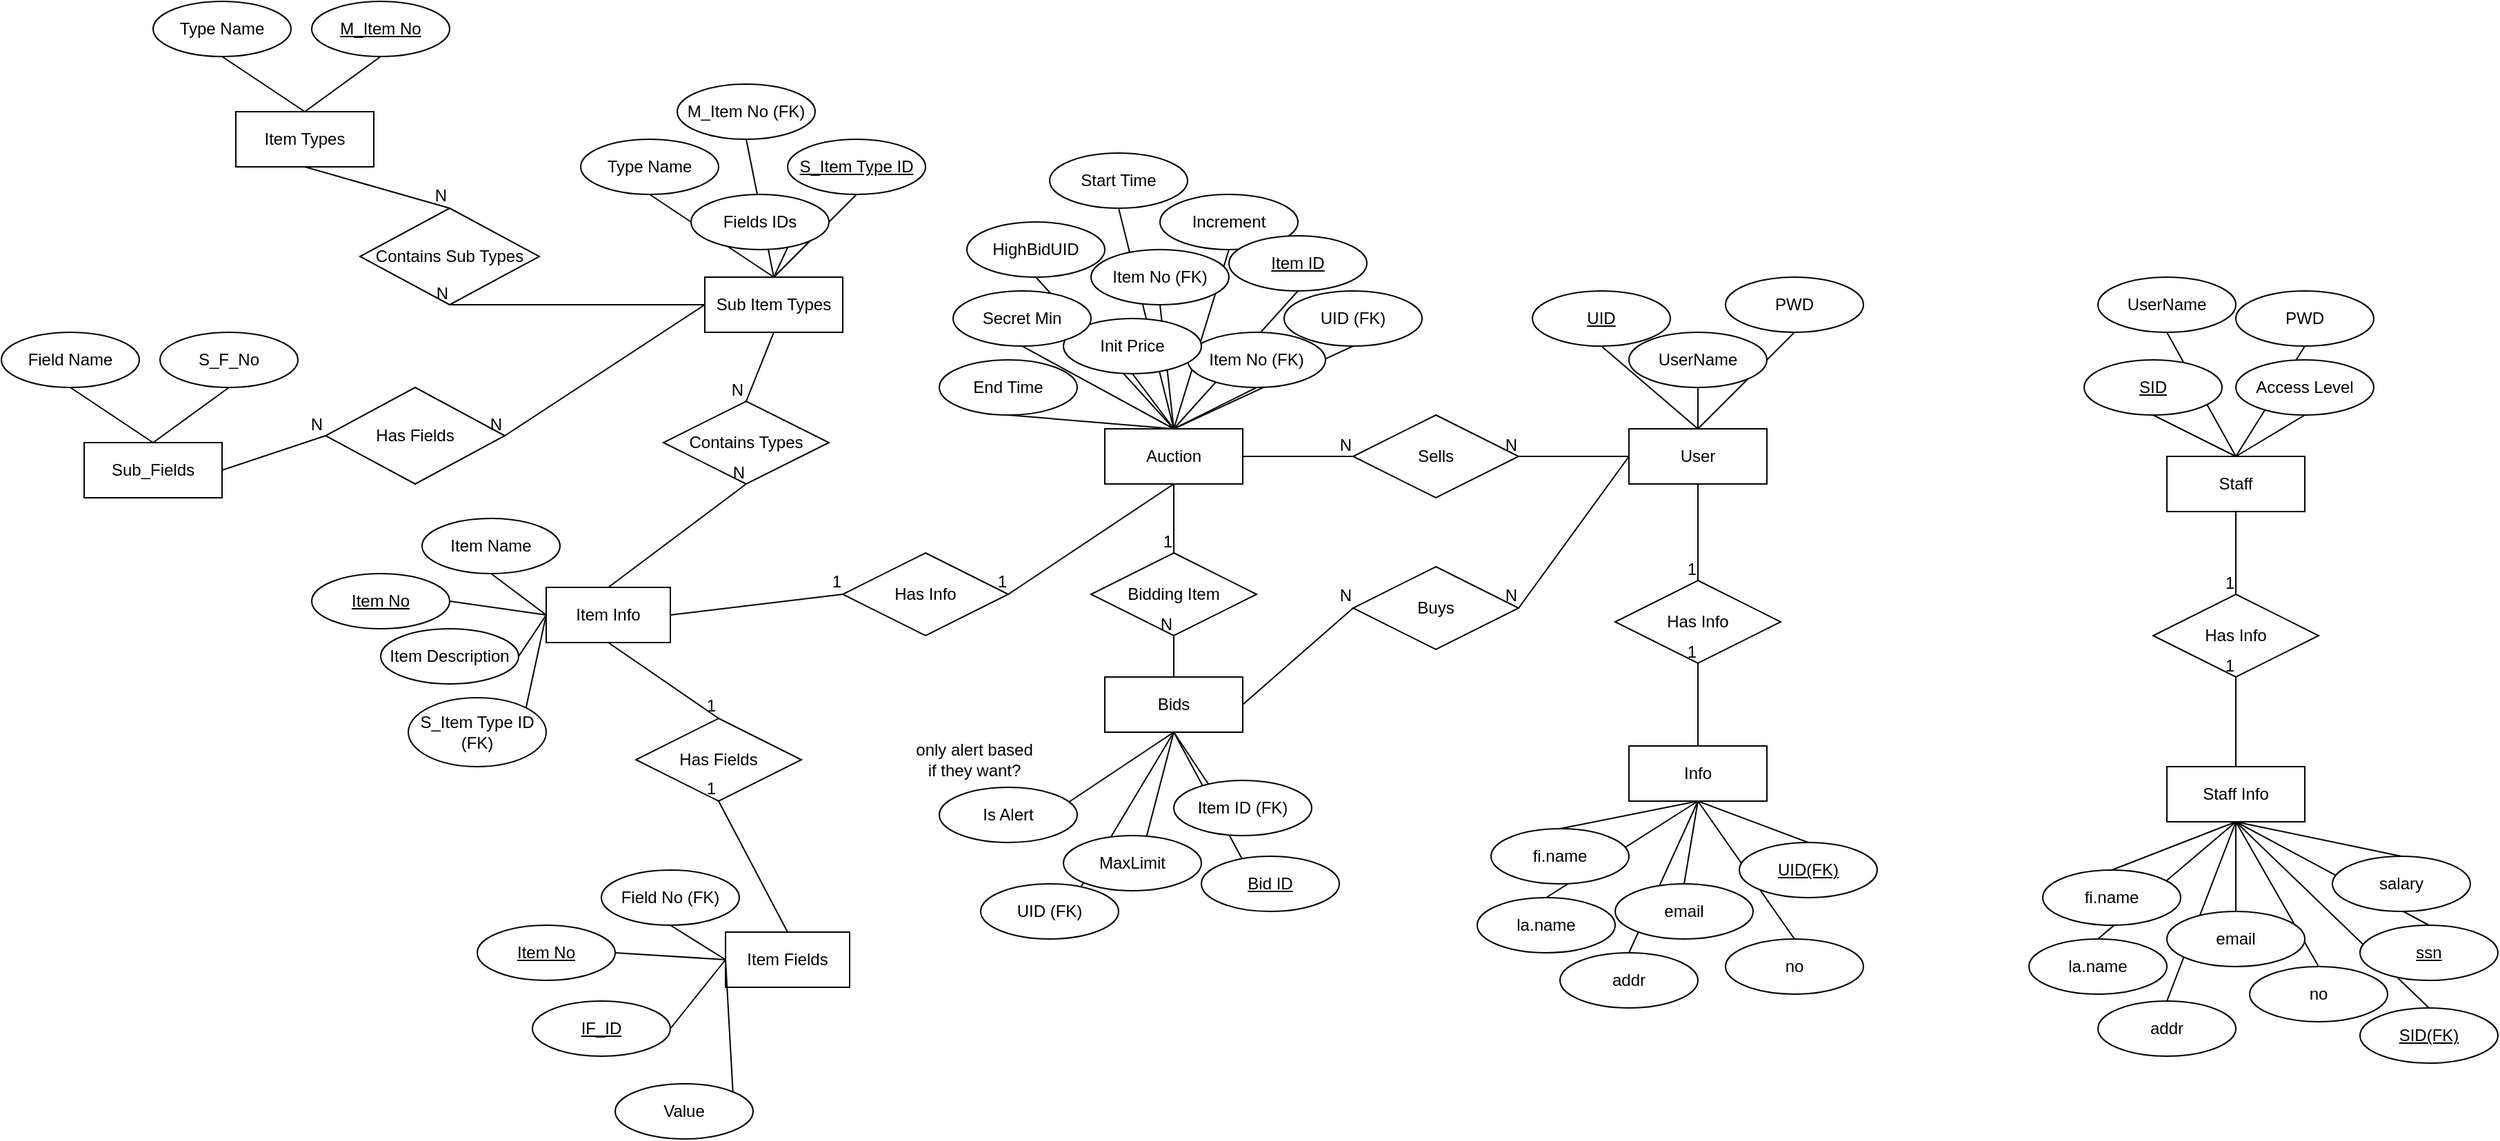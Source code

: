 <mxfile version="24.3.1" type="device">
  <diagram name="Page-1" id="ad52d381-51e7-2e0d-a935-2d0ddd2fd229">
    <mxGraphModel dx="2561" dy="1784" grid="1" gridSize="10" guides="1" tooltips="1" connect="1" arrows="1" fold="1" page="1" pageScale="1" pageWidth="1100" pageHeight="850" background="none" math="0" shadow="0">
      <root>
        <mxCell id="0" />
        <mxCell id="1" parent="0" />
        <mxCell id="rk89OR3VtX5FbfcCzR7j-180" value="" style="endArrow=none;html=1;rounded=0;exitX=0.5;exitY=1;exitDx=0;exitDy=0;" edge="1" source="rk89OR3VtX5FbfcCzR7j-181" parent="1">
          <mxGeometry relative="1" as="geometry">
            <mxPoint x="-310" y="30" as="sourcePoint" />
            <mxPoint x="-80" y="190" as="targetPoint" />
          </mxGeometry>
        </mxCell>
        <mxCell id="rk89OR3VtX5FbfcCzR7j-156" value="" style="endArrow=none;html=1;rounded=0;exitX=0.5;exitY=1;exitDx=0;exitDy=0;entryX=0.5;entryY=0;entryDx=0;entryDy=0;" edge="1" source="rk89OR3VtX5FbfcCzR7j-155" parent="1" target="rk89OR3VtX5FbfcCzR7j-87">
          <mxGeometry relative="1" as="geometry">
            <mxPoint x="-220" y="60" as="sourcePoint" />
            <mxPoint x="-150" y="100" as="targetPoint" />
          </mxGeometry>
        </mxCell>
        <mxCell id="rk89OR3VtX5FbfcCzR7j-1" value="User" style="whiteSpace=wrap;html=1;align=center;" vertex="1" parent="1">
          <mxGeometry x="250" y="190" width="100" height="40" as="geometry" />
        </mxCell>
        <mxCell id="rk89OR3VtX5FbfcCzR7j-5" value="Info" style="whiteSpace=wrap;html=1;align=center;" vertex="1" parent="1">
          <mxGeometry x="250" y="420" width="100" height="40" as="geometry" />
        </mxCell>
        <mxCell id="rk89OR3VtX5FbfcCzR7j-10" value="" style="endArrow=none;html=1;rounded=0;exitX=0.5;exitY=1;exitDx=0;exitDy=0;entryX=0.5;entryY=0;entryDx=0;entryDy=0;" edge="1" parent="1" source="rk89OR3VtX5FbfcCzR7j-1" target="rk89OR3VtX5FbfcCzR7j-59">
          <mxGeometry relative="1" as="geometry">
            <mxPoint x="570" y="410" as="sourcePoint" />
            <mxPoint x="300" y="300" as="targetPoint" />
          </mxGeometry>
        </mxCell>
        <mxCell id="rk89OR3VtX5FbfcCzR7j-11" value="1" style="resizable=0;html=1;whiteSpace=wrap;align=right;verticalAlign=bottom;" connectable="0" vertex="1" parent="rk89OR3VtX5FbfcCzR7j-10">
          <mxGeometry x="1" relative="1" as="geometry" />
        </mxCell>
        <mxCell id="rk89OR3VtX5FbfcCzR7j-19" value="" style="endArrow=none;html=1;rounded=0;exitX=0.5;exitY=1;exitDx=0;exitDy=0;entryX=0.5;entryY=0;entryDx=0;entryDy=0;" edge="1" parent="1" source="rk89OR3VtX5FbfcCzR7j-15" target="rk89OR3VtX5FbfcCzR7j-1">
          <mxGeometry relative="1" as="geometry">
            <mxPoint x="420" y="120" as="sourcePoint" />
            <mxPoint x="320" y="190" as="targetPoint" />
          </mxGeometry>
        </mxCell>
        <mxCell id="rk89OR3VtX5FbfcCzR7j-20" value="" style="endArrow=none;html=1;rounded=0;exitX=0.5;exitY=1;exitDx=0;exitDy=0;entryX=0.5;entryY=0;entryDx=0;entryDy=0;" edge="1" parent="1" source="rk89OR3VtX5FbfcCzR7j-16" target="rk89OR3VtX5FbfcCzR7j-1">
          <mxGeometry relative="1" as="geometry">
            <mxPoint x="370" y="70" as="sourcePoint" />
            <mxPoint x="320" y="190" as="targetPoint" />
          </mxGeometry>
        </mxCell>
        <mxCell id="rk89OR3VtX5FbfcCzR7j-21" value="" style="endArrow=none;html=1;rounded=0;exitX=0.5;exitY=1;exitDx=0;exitDy=0;exitPerimeter=0;entryX=0.5;entryY=0;entryDx=0;entryDy=0;" edge="1" parent="1" source="rk89OR3VtX5FbfcCzR7j-22" target="rk89OR3VtX5FbfcCzR7j-1">
          <mxGeometry relative="1" as="geometry">
            <mxPoint x="200" y="120" as="sourcePoint" />
            <mxPoint x="190" y="160" as="targetPoint" />
          </mxGeometry>
        </mxCell>
        <mxCell id="rk89OR3VtX5FbfcCzR7j-23" value="Staff" style="whiteSpace=wrap;html=1;align=center;" vertex="1" parent="1">
          <mxGeometry x="640" y="210" width="100" height="40" as="geometry" />
        </mxCell>
        <mxCell id="rk89OR3VtX5FbfcCzR7j-24" value="Staff Info" style="whiteSpace=wrap;html=1;align=center;" vertex="1" parent="1">
          <mxGeometry x="640" y="435" width="100" height="40" as="geometry" />
        </mxCell>
        <mxCell id="rk89OR3VtX5FbfcCzR7j-27" value="PWD" style="ellipse;whiteSpace=wrap;html=1;align=center;" vertex="1" parent="1">
          <mxGeometry x="690" y="90" width="100" height="40" as="geometry" />
        </mxCell>
        <mxCell id="rk89OR3VtX5FbfcCzR7j-28" value="UserName" style="ellipse;whiteSpace=wrap;html=1;align=center;fontStyle=0" vertex="1" parent="1">
          <mxGeometry x="590" y="80" width="100" height="40" as="geometry" />
        </mxCell>
        <mxCell id="rk89OR3VtX5FbfcCzR7j-29" value="" style="endArrow=none;html=1;rounded=0;exitX=0.5;exitY=1;exitDx=0;exitDy=0;entryX=0.5;entryY=0;entryDx=0;entryDy=0;" edge="1" source="rk89OR3VtX5FbfcCzR7j-27" target="rk89OR3VtX5FbfcCzR7j-23" parent="1">
          <mxGeometry relative="1" as="geometry">
            <mxPoint x="750" y="150" as="sourcePoint" />
            <mxPoint x="650" y="220" as="targetPoint" />
          </mxGeometry>
        </mxCell>
        <mxCell id="rk89OR3VtX5FbfcCzR7j-30" value="" style="endArrow=none;html=1;rounded=0;exitX=0.5;exitY=1;exitDx=0;exitDy=0;entryX=0.5;entryY=0;entryDx=0;entryDy=0;" edge="1" source="rk89OR3VtX5FbfcCzR7j-28" target="rk89OR3VtX5FbfcCzR7j-23" parent="1">
          <mxGeometry relative="1" as="geometry">
            <mxPoint x="700" y="100" as="sourcePoint" />
            <mxPoint x="650" y="220" as="targetPoint" />
          </mxGeometry>
        </mxCell>
        <mxCell id="rk89OR3VtX5FbfcCzR7j-31" value="" style="endArrow=none;html=1;rounded=0;exitX=0.5;exitY=1;exitDx=0;exitDy=0;exitPerimeter=0;entryX=0.5;entryY=0;entryDx=0;entryDy=0;" edge="1" source="rk89OR3VtX5FbfcCzR7j-32" parent="1" target="rk89OR3VtX5FbfcCzR7j-23">
          <mxGeometry relative="1" as="geometry">
            <mxPoint x="530" y="150" as="sourcePoint" />
            <mxPoint x="640" y="210" as="targetPoint" />
          </mxGeometry>
        </mxCell>
        <mxCell id="rk89OR3VtX5FbfcCzR7j-32" value="SID" style="ellipse;whiteSpace=wrap;html=1;align=center;fontStyle=4;" vertex="1" parent="1">
          <mxGeometry x="580" y="140" width="100" height="40" as="geometry" />
        </mxCell>
        <mxCell id="rk89OR3VtX5FbfcCzR7j-33" value="Access Level" style="ellipse;whiteSpace=wrap;html=1;align=center;" vertex="1" parent="1">
          <mxGeometry x="690" y="140" width="100" height="40" as="geometry" />
        </mxCell>
        <mxCell id="rk89OR3VtX5FbfcCzR7j-34" value="" style="endArrow=none;html=1;rounded=0;exitX=0.5;exitY=1;exitDx=0;exitDy=0;entryX=0.5;entryY=0;entryDx=0;entryDy=0;" edge="1" source="rk89OR3VtX5FbfcCzR7j-33" parent="1" target="rk89OR3VtX5FbfcCzR7j-23">
          <mxGeometry relative="1" as="geometry">
            <mxPoint x="880" y="170" as="sourcePoint" />
            <mxPoint x="640" y="210" as="targetPoint" />
          </mxGeometry>
        </mxCell>
        <mxCell id="rk89OR3VtX5FbfcCzR7j-47" value="" style="endArrow=none;html=1;rounded=0;exitX=0.5;exitY=0;exitDx=0;exitDy=0;entryX=0.5;entryY=1;entryDx=0;entryDy=0;" edge="1" source="rk89OR3VtX5FbfcCzR7j-46" parent="1" target="rk89OR3VtX5FbfcCzR7j-5">
          <mxGeometry relative="1" as="geometry">
            <mxPoint x="440" y="570" as="sourcePoint" />
            <mxPoint x="250" y="510" as="targetPoint" />
          </mxGeometry>
        </mxCell>
        <mxCell id="rk89OR3VtX5FbfcCzR7j-49" value="" style="endArrow=none;html=1;rounded=0;exitX=0.5;exitY=0;exitDx=0;exitDy=0;entryX=0.5;entryY=1;entryDx=0;entryDy=0;" edge="1" source="rk89OR3VtX5FbfcCzR7j-48" parent="1" target="rk89OR3VtX5FbfcCzR7j-5">
          <mxGeometry relative="1" as="geometry">
            <mxPoint x="450" y="580" as="sourcePoint" />
            <mxPoint x="310" y="470" as="targetPoint" />
          </mxGeometry>
        </mxCell>
        <mxCell id="rk89OR3VtX5FbfcCzR7j-51" value="" style="endArrow=none;html=1;rounded=0;exitX=0.5;exitY=0;exitDx=0;exitDy=0;entryX=0.5;entryY=1;entryDx=0;entryDy=0;" edge="1" source="rk89OR3VtX5FbfcCzR7j-50" parent="1" target="rk89OR3VtX5FbfcCzR7j-5">
          <mxGeometry relative="1" as="geometry">
            <mxPoint x="460" y="590" as="sourcePoint" />
            <mxPoint x="320" y="480" as="targetPoint" />
          </mxGeometry>
        </mxCell>
        <mxCell id="rk89OR3VtX5FbfcCzR7j-53" value="" style="endArrow=none;html=1;rounded=0;exitX=0.5;exitY=0;exitDx=0;exitDy=0;entryX=0.5;entryY=1;entryDx=0;entryDy=0;" edge="1" source="rk89OR3VtX5FbfcCzR7j-52" parent="1" target="rk89OR3VtX5FbfcCzR7j-5">
          <mxGeometry relative="1" as="geometry">
            <mxPoint x="470" y="600" as="sourcePoint" />
            <mxPoint x="330" y="490" as="targetPoint" />
          </mxGeometry>
        </mxCell>
        <mxCell id="rk89OR3VtX5FbfcCzR7j-55" value="" style="endArrow=none;html=1;rounded=0;exitX=0.5;exitY=0;exitDx=0;exitDy=0;" edge="1" source="rk89OR3VtX5FbfcCzR7j-54" parent="1">
          <mxGeometry relative="1" as="geometry">
            <mxPoint x="690" y="625" as="sourcePoint" />
            <mxPoint x="300" y="460" as="targetPoint" />
          </mxGeometry>
        </mxCell>
        <mxCell id="rk89OR3VtX5FbfcCzR7j-57" value="" style="endArrow=none;html=1;rounded=0;exitX=0.5;exitY=0;exitDx=0;exitDy=0;" edge="1" source="rk89OR3VtX5FbfcCzR7j-62" parent="1">
          <mxGeometry relative="1" as="geometry">
            <mxPoint x="440" y="520" as="sourcePoint" />
            <mxPoint x="300" y="460" as="targetPoint" />
          </mxGeometry>
        </mxCell>
        <mxCell id="rk89OR3VtX5FbfcCzR7j-59" value="Has Info" style="shape=rhombus;perimeter=rhombusPerimeter;whiteSpace=wrap;html=1;align=center;" vertex="1" parent="1">
          <mxGeometry x="240" y="300" width="120" height="60" as="geometry" />
        </mxCell>
        <mxCell id="rk89OR3VtX5FbfcCzR7j-60" value="" style="endArrow=none;html=1;rounded=0;exitX=0.5;exitY=0;exitDx=0;exitDy=0;entryX=0.5;entryY=1;entryDx=0;entryDy=0;" edge="1" parent="1" source="rk89OR3VtX5FbfcCzR7j-5" target="rk89OR3VtX5FbfcCzR7j-59">
          <mxGeometry relative="1" as="geometry">
            <mxPoint x="310" y="240" as="sourcePoint" />
            <mxPoint x="340" y="380" as="targetPoint" />
          </mxGeometry>
        </mxCell>
        <mxCell id="rk89OR3VtX5FbfcCzR7j-61" value="1" style="resizable=0;html=1;whiteSpace=wrap;align=right;verticalAlign=bottom;" connectable="0" vertex="1" parent="rk89OR3VtX5FbfcCzR7j-60">
          <mxGeometry x="1" relative="1" as="geometry" />
        </mxCell>
        <mxCell id="rk89OR3VtX5FbfcCzR7j-74" value="" style="endArrow=none;html=1;rounded=0;exitX=0.5;exitY=0;exitDx=0;exitDy=0;entryX=0.5;entryY=1;entryDx=0;entryDy=0;" edge="1" source="rk89OR3VtX5FbfcCzR7j-75" parent="1" target="rk89OR3VtX5FbfcCzR7j-24">
          <mxGeometry relative="1" as="geometry">
            <mxPoint x="910" y="590" as="sourcePoint" />
            <mxPoint x="770" y="530" as="targetPoint" />
          </mxGeometry>
        </mxCell>
        <mxCell id="rk89OR3VtX5FbfcCzR7j-65" value="" style="endArrow=none;html=1;rounded=0;exitX=0.5;exitY=0;exitDx=0;exitDy=0;entryX=0.5;entryY=1;entryDx=0;entryDy=0;" edge="1" source="rk89OR3VtX5FbfcCzR7j-64" parent="1" target="rk89OR3VtX5FbfcCzR7j-24">
          <mxGeometry relative="1" as="geometry">
            <mxPoint x="910" y="640" as="sourcePoint" />
            <mxPoint x="770" y="530" as="targetPoint" />
          </mxGeometry>
        </mxCell>
        <mxCell id="rk89OR3VtX5FbfcCzR7j-67" value="" style="endArrow=none;html=1;rounded=0;exitX=0.5;exitY=0;exitDx=0;exitDy=0;entryX=0.5;entryY=1;entryDx=0;entryDy=0;" edge="1" source="rk89OR3VtX5FbfcCzR7j-66" parent="1" target="rk89OR3VtX5FbfcCzR7j-24">
          <mxGeometry relative="1" as="geometry">
            <mxPoint x="920" y="650" as="sourcePoint" />
            <mxPoint x="770" y="530" as="targetPoint" />
          </mxGeometry>
        </mxCell>
        <mxCell id="rk89OR3VtX5FbfcCzR7j-69" value="" style="endArrow=none;html=1;rounded=0;exitX=0.5;exitY=0;exitDx=0;exitDy=0;entryX=0.5;entryY=1;entryDx=0;entryDy=0;" edge="1" source="rk89OR3VtX5FbfcCzR7j-68" parent="1" target="rk89OR3VtX5FbfcCzR7j-24">
          <mxGeometry relative="1" as="geometry">
            <mxPoint x="930" y="660" as="sourcePoint" />
            <mxPoint x="770" y="530" as="targetPoint" />
          </mxGeometry>
        </mxCell>
        <mxCell id="rk89OR3VtX5FbfcCzR7j-71" value="" style="endArrow=none;html=1;rounded=0;exitX=0.5;exitY=0;exitDx=0;exitDy=0;entryX=0.5;entryY=1;entryDx=0;entryDy=0;" edge="1" source="rk89OR3VtX5FbfcCzR7j-70" parent="1" target="rk89OR3VtX5FbfcCzR7j-24">
          <mxGeometry relative="1" as="geometry">
            <mxPoint x="940" y="670" as="sourcePoint" />
            <mxPoint x="770" y="530" as="targetPoint" />
          </mxGeometry>
        </mxCell>
        <mxCell id="rk89OR3VtX5FbfcCzR7j-73" value="" style="endArrow=none;html=1;rounded=0;exitX=0.5;exitY=0;exitDx=0;exitDy=0;entryX=0.5;entryY=1;entryDx=0;entryDy=0;" edge="1" source="rk89OR3VtX5FbfcCzR7j-72" parent="1" target="rk89OR3VtX5FbfcCzR7j-24">
          <mxGeometry relative="1" as="geometry">
            <mxPoint x="1160" y="695" as="sourcePoint" />
            <mxPoint x="770" y="530" as="targetPoint" />
          </mxGeometry>
        </mxCell>
        <mxCell id="rk89OR3VtX5FbfcCzR7j-78" value="" style="endArrow=none;html=1;rounded=0;exitX=0.5;exitY=1;exitDx=0;exitDy=0;entryX=0.5;entryY=0;entryDx=0;entryDy=0;" edge="1" target="rk89OR3VtX5FbfcCzR7j-80" parent="1" source="rk89OR3VtX5FbfcCzR7j-23">
          <mxGeometry relative="1" as="geometry">
            <mxPoint x="330" y="270" as="sourcePoint" />
            <mxPoint x="330" y="340" as="targetPoint" />
          </mxGeometry>
        </mxCell>
        <mxCell id="rk89OR3VtX5FbfcCzR7j-79" value="1" style="resizable=0;html=1;whiteSpace=wrap;align=right;verticalAlign=bottom;" connectable="0" vertex="1" parent="rk89OR3VtX5FbfcCzR7j-78">
          <mxGeometry x="1" relative="1" as="geometry" />
        </mxCell>
        <mxCell id="rk89OR3VtX5FbfcCzR7j-80" value="Has Info" style="shape=rhombus;perimeter=rhombusPerimeter;whiteSpace=wrap;html=1;align=center;" vertex="1" parent="1">
          <mxGeometry x="630" y="310" width="120" height="60" as="geometry" />
        </mxCell>
        <mxCell id="rk89OR3VtX5FbfcCzR7j-81" value="" style="endArrow=none;html=1;rounded=0;exitX=0.5;exitY=0;exitDx=0;exitDy=0;entryX=0.5;entryY=1;entryDx=0;entryDy=0;" edge="1" target="rk89OR3VtX5FbfcCzR7j-80" parent="1" source="rk89OR3VtX5FbfcCzR7j-24">
          <mxGeometry relative="1" as="geometry">
            <mxPoint x="330" y="460" as="sourcePoint" />
            <mxPoint x="370" y="420" as="targetPoint" />
          </mxGeometry>
        </mxCell>
        <mxCell id="rk89OR3VtX5FbfcCzR7j-82" value="1" style="resizable=0;html=1;whiteSpace=wrap;align=right;verticalAlign=bottom;" connectable="0" vertex="1" parent="rk89OR3VtX5FbfcCzR7j-81">
          <mxGeometry x="1" relative="1" as="geometry" />
        </mxCell>
        <mxCell id="rk89OR3VtX5FbfcCzR7j-85" value="" style="endArrow=none;html=1;rounded=0;exitX=0.5;exitY=0;exitDx=0;exitDy=0;entryX=0.5;entryY=1;entryDx=0;entryDy=0;" edge="1" parent="1" source="rk89OR3VtX5FbfcCzR7j-83" target="rk89OR3VtX5FbfcCzR7j-24">
          <mxGeometry relative="1" as="geometry">
            <mxPoint x="940" y="615" as="sourcePoint" />
            <mxPoint x="700" y="485" as="targetPoint" />
          </mxGeometry>
        </mxCell>
        <mxCell id="rk89OR3VtX5FbfcCzR7j-86" value="" style="endArrow=none;html=1;rounded=0;exitX=0.5;exitY=0;exitDx=0;exitDy=0;entryX=0.5;entryY=1;entryDx=0;entryDy=0;" edge="1" parent="1" source="rk89OR3VtX5FbfcCzR7j-84" target="rk89OR3VtX5FbfcCzR7j-24">
          <mxGeometry relative="1" as="geometry">
            <mxPoint x="950" y="625" as="sourcePoint" />
            <mxPoint x="710" y="495" as="targetPoint" />
          </mxGeometry>
        </mxCell>
        <mxCell id="rk89OR3VtX5FbfcCzR7j-87" value="Auction" style="whiteSpace=wrap;html=1;align=center;" vertex="1" parent="1">
          <mxGeometry x="-130" y="190" width="100" height="40" as="geometry" />
        </mxCell>
        <mxCell id="rk89OR3VtX5FbfcCzR7j-88" value="" style="endArrow=none;html=1;rounded=0;exitX=1;exitY=0.5;exitDx=0;exitDy=0;entryX=0;entryY=0.5;entryDx=0;entryDy=0;" edge="1" source="rk89OR3VtX5FbfcCzR7j-87" target="rk89OR3VtX5FbfcCzR7j-96" parent="1">
          <mxGeometry relative="1" as="geometry">
            <mxPoint x="230" y="400" as="sourcePoint" />
            <mxPoint x="-40" y="290" as="targetPoint" />
          </mxGeometry>
        </mxCell>
        <mxCell id="rk89OR3VtX5FbfcCzR7j-89" value="&lt;div&gt;&lt;br&gt;&lt;/div&gt;&lt;div&gt;N&lt;br&gt;&lt;/div&gt;" style="resizable=0;html=1;whiteSpace=wrap;align=right;verticalAlign=bottom;" connectable="0" vertex="1" parent="rk89OR3VtX5FbfcCzR7j-88">
          <mxGeometry x="1" relative="1" as="geometry" />
        </mxCell>
        <mxCell id="rk89OR3VtX5FbfcCzR7j-92" value="" style="endArrow=none;html=1;rounded=0;exitX=0.5;exitY=1;exitDx=0;exitDy=0;entryX=0.5;entryY=0;entryDx=0;entryDy=0;" edge="1" source="rk89OR3VtX5FbfcCzR7j-90" target="rk89OR3VtX5FbfcCzR7j-87" parent="1">
          <mxGeometry relative="1" as="geometry">
            <mxPoint x="80" y="110" as="sourcePoint" />
            <mxPoint x="-20" y="180" as="targetPoint" />
          </mxGeometry>
        </mxCell>
        <mxCell id="rk89OR3VtX5FbfcCzR7j-93" value="" style="endArrow=none;html=1;rounded=0;exitX=0.5;exitY=1;exitDx=0;exitDy=0;entryX=0.5;entryY=0;entryDx=0;entryDy=0;" edge="1" source="rk89OR3VtX5FbfcCzR7j-91" target="rk89OR3VtX5FbfcCzR7j-87" parent="1">
          <mxGeometry relative="1" as="geometry">
            <mxPoint x="30" y="60" as="sourcePoint" />
            <mxPoint x="-20" y="180" as="targetPoint" />
          </mxGeometry>
        </mxCell>
        <mxCell id="rk89OR3VtX5FbfcCzR7j-94" value="" style="endArrow=none;html=1;rounded=0;exitX=0.5;exitY=1;exitDx=0;exitDy=0;exitPerimeter=0;entryX=0.5;entryY=0;entryDx=0;entryDy=0;" edge="1" source="rk89OR3VtX5FbfcCzR7j-95" target="rk89OR3VtX5FbfcCzR7j-87" parent="1">
          <mxGeometry relative="1" as="geometry">
            <mxPoint x="-140" y="110" as="sourcePoint" />
            <mxPoint x="-150" y="150" as="targetPoint" />
          </mxGeometry>
        </mxCell>
        <mxCell id="rk89OR3VtX5FbfcCzR7j-96" value="Sells" style="shape=rhombus;perimeter=rhombusPerimeter;whiteSpace=wrap;html=1;align=center;" vertex="1" parent="1">
          <mxGeometry x="50" y="180" width="120" height="60" as="geometry" />
        </mxCell>
        <mxCell id="rk89OR3VtX5FbfcCzR7j-98" value="" style="endArrow=none;html=1;rounded=0;exitX=0;exitY=0.5;exitDx=0;exitDy=0;entryX=1;entryY=0.5;entryDx=0;entryDy=0;" edge="1" parent="1" source="rk89OR3VtX5FbfcCzR7j-1" target="rk89OR3VtX5FbfcCzR7j-96">
          <mxGeometry relative="1" as="geometry">
            <mxPoint x="310" y="430" as="sourcePoint" />
            <mxPoint x="310" y="370" as="targetPoint" />
          </mxGeometry>
        </mxCell>
        <mxCell id="rk89OR3VtX5FbfcCzR7j-99" value="N" style="resizable=0;html=1;whiteSpace=wrap;align=right;verticalAlign=bottom;" connectable="0" vertex="1" parent="rk89OR3VtX5FbfcCzR7j-98">
          <mxGeometry x="1" relative="1" as="geometry" />
        </mxCell>
        <mxCell id="rk89OR3VtX5FbfcCzR7j-102" value="" style="endArrow=none;html=1;rounded=0;exitX=0.5;exitY=1;exitDx=0;exitDy=0;entryX=0.5;entryY=0;entryDx=0;entryDy=0;" edge="1" parent="1" source="rk89OR3VtX5FbfcCzR7j-101" target="rk89OR3VtX5FbfcCzR7j-87">
          <mxGeometry relative="1" as="geometry">
            <mxPoint x="-160" y="140" as="sourcePoint" />
            <mxPoint x="-60" y="200" as="targetPoint" />
          </mxGeometry>
        </mxCell>
        <mxCell id="rk89OR3VtX5FbfcCzR7j-114" value="" style="endArrow=none;html=1;rounded=0;exitX=0.5;exitY=1;exitDx=0;exitDy=0;entryX=0.5;entryY=0;entryDx=0;entryDy=0;" edge="1" source="rk89OR3VtX5FbfcCzR7j-113" parent="1" target="rk89OR3VtX5FbfcCzR7j-87">
          <mxGeometry relative="1" as="geometry">
            <mxPoint x="-150" y="150" as="sourcePoint" />
            <mxPoint x="-160" y="160" as="targetPoint" />
          </mxGeometry>
        </mxCell>
        <mxCell id="rk89OR3VtX5FbfcCzR7j-116" value="" style="endArrow=none;html=1;rounded=0;exitX=0.5;exitY=1;exitDx=0;exitDy=0;entryX=0.5;entryY=0;entryDx=0;entryDy=0;" edge="1" source="rk89OR3VtX5FbfcCzR7j-115" parent="1" target="rk89OR3VtX5FbfcCzR7j-87">
          <mxGeometry relative="1" as="geometry">
            <mxPoint x="-140" y="160" as="sourcePoint" />
            <mxPoint x="-50" y="210" as="targetPoint" />
          </mxGeometry>
        </mxCell>
        <mxCell id="rk89OR3VtX5FbfcCzR7j-120" value="" style="endArrow=none;html=1;rounded=0;exitX=0.5;exitY=1;exitDx=0;exitDy=0;entryX=0.5;entryY=0;entryDx=0;entryDy=0;" edge="1" source="rk89OR3VtX5FbfcCzR7j-119" parent="1" target="rk89OR3VtX5FbfcCzR7j-87">
          <mxGeometry relative="1" as="geometry">
            <mxPoint x="-350" y="180" as="sourcePoint" />
            <mxPoint x="-260" y="230" as="targetPoint" />
          </mxGeometry>
        </mxCell>
        <mxCell id="rk89OR3VtX5FbfcCzR7j-122" value="Bids" style="whiteSpace=wrap;html=1;align=center;direction=west;" vertex="1" parent="1">
          <mxGeometry x="-130" y="370" width="100" height="40" as="geometry" />
        </mxCell>
        <mxCell id="rk89OR3VtX5FbfcCzR7j-123" value="" style="endArrow=none;html=1;rounded=0;exitX=0;exitY=0.5;exitDx=0;exitDy=0;entryX=0;entryY=0.5;entryDx=0;entryDy=0;" edge="1" source="rk89OR3VtX5FbfcCzR7j-122" target="rk89OR3VtX5FbfcCzR7j-131" parent="1">
          <mxGeometry relative="1" as="geometry">
            <mxPoint x="230" y="680" as="sourcePoint" />
            <mxPoint x="-40" y="570" as="targetPoint" />
          </mxGeometry>
        </mxCell>
        <mxCell id="rk89OR3VtX5FbfcCzR7j-124" value="&lt;div&gt;&lt;br&gt;&lt;/div&gt;&lt;div&gt;N&lt;br&gt;&lt;/div&gt;" style="resizable=0;html=1;whiteSpace=wrap;align=right;verticalAlign=bottom;" connectable="0" vertex="1" parent="rk89OR3VtX5FbfcCzR7j-123">
          <mxGeometry x="1" relative="1" as="geometry" />
        </mxCell>
        <mxCell id="rk89OR3VtX5FbfcCzR7j-127" value="" style="endArrow=none;html=1;rounded=0;exitX=0.5;exitY=1;exitDx=0;exitDy=0;entryX=0.5;entryY=0;entryDx=0;entryDy=0;" edge="1" source="rk89OR3VtX5FbfcCzR7j-125" target="rk89OR3VtX5FbfcCzR7j-122" parent="1">
          <mxGeometry relative="1" as="geometry">
            <mxPoint x="80" y="390" as="sourcePoint" />
            <mxPoint x="-20" y="460" as="targetPoint" />
          </mxGeometry>
        </mxCell>
        <mxCell id="rk89OR3VtX5FbfcCzR7j-128" value="" style="endArrow=none;html=1;rounded=0;exitX=0.5;exitY=1;exitDx=0;exitDy=0;entryX=0.5;entryY=0;entryDx=0;entryDy=0;" edge="1" source="rk89OR3VtX5FbfcCzR7j-126" target="rk89OR3VtX5FbfcCzR7j-122" parent="1">
          <mxGeometry relative="1" as="geometry">
            <mxPoint x="30" y="340" as="sourcePoint" />
            <mxPoint x="-20" y="460" as="targetPoint" />
          </mxGeometry>
        </mxCell>
        <mxCell id="rk89OR3VtX5FbfcCzR7j-129" value="" style="endArrow=none;html=1;rounded=0;exitX=0.5;exitY=1;exitDx=0;exitDy=0;exitPerimeter=0;entryX=0.5;entryY=0;entryDx=0;entryDy=0;" edge="1" source="rk89OR3VtX5FbfcCzR7j-130" target="rk89OR3VtX5FbfcCzR7j-122" parent="1">
          <mxGeometry relative="1" as="geometry">
            <mxPoint x="-140" y="390" as="sourcePoint" />
            <mxPoint x="-150" y="430" as="targetPoint" />
          </mxGeometry>
        </mxCell>
        <mxCell id="rk89OR3VtX5FbfcCzR7j-131" value="Buys" style="shape=rhombus;perimeter=rhombusPerimeter;whiteSpace=wrap;html=1;align=center;" vertex="1" parent="1">
          <mxGeometry x="50" y="290" width="120" height="60" as="geometry" />
        </mxCell>
        <mxCell id="rk89OR3VtX5FbfcCzR7j-132" value="" style="endArrow=none;html=1;rounded=0;entryX=1;entryY=0.5;entryDx=0;entryDy=0;" edge="1" target="rk89OR3VtX5FbfcCzR7j-131" parent="1">
          <mxGeometry relative="1" as="geometry">
            <mxPoint x="250" y="210" as="sourcePoint" />
            <mxPoint x="190" y="610" as="targetPoint" />
          </mxGeometry>
        </mxCell>
        <mxCell id="rk89OR3VtX5FbfcCzR7j-133" value="N" style="resizable=0;html=1;whiteSpace=wrap;align=right;verticalAlign=bottom;" connectable="0" vertex="1" parent="rk89OR3VtX5FbfcCzR7j-132">
          <mxGeometry x="1" relative="1" as="geometry" />
        </mxCell>
        <mxCell id="rk89OR3VtX5FbfcCzR7j-135" value="" style="endArrow=none;html=1;rounded=0;exitX=0.5;exitY=1;exitDx=0;exitDy=0;entryX=0.5;entryY=0;entryDx=0;entryDy=0;" edge="1" source="rk89OR3VtX5FbfcCzR7j-134" target="rk89OR3VtX5FbfcCzR7j-122" parent="1">
          <mxGeometry relative="1" as="geometry">
            <mxPoint x="-160" y="420" as="sourcePoint" />
            <mxPoint x="-60" y="480" as="targetPoint" />
          </mxGeometry>
        </mxCell>
        <mxCell id="rk89OR3VtX5FbfcCzR7j-137" value="" style="endArrow=none;html=1;rounded=0;exitX=0.5;exitY=1;exitDx=0;exitDy=0;entryX=0.5;entryY=0;entryDx=0;entryDy=0;" edge="1" source="rk89OR3VtX5FbfcCzR7j-136" target="rk89OR3VtX5FbfcCzR7j-87" parent="1">
          <mxGeometry relative="1" as="geometry">
            <mxPoint x="100" y="-90" as="sourcePoint" />
            <mxPoint x="20" y="180" as="targetPoint" />
          </mxGeometry>
        </mxCell>
        <mxCell id="rk89OR3VtX5FbfcCzR7j-139" value="" style="endArrow=none;html=1;rounded=0;exitX=0.5;exitY=1;exitDx=0;exitDy=0;entryX=0.5;entryY=0;entryDx=0;entryDy=0;" edge="1" source="rk89OR3VtX5FbfcCzR7j-138" target="rk89OR3VtX5FbfcCzR7j-122" parent="1">
          <mxGeometry relative="1" as="geometry">
            <mxPoint x="-140" y="440" as="sourcePoint" />
            <mxPoint x="-50" y="490" as="targetPoint" />
          </mxGeometry>
        </mxCell>
        <mxCell id="rk89OR3VtX5FbfcCzR7j-125" value="Item ID (FK)" style="ellipse;whiteSpace=wrap;html=1;align=center;fontStyle=0" vertex="1" parent="1">
          <mxGeometry x="-80" y="445" width="100" height="40" as="geometry" />
        </mxCell>
        <mxCell id="rk89OR3VtX5FbfcCzR7j-126" value="Bid ID" style="ellipse;whiteSpace=wrap;html=1;align=center;fontStyle=4" vertex="1" parent="1">
          <mxGeometry x="-60" y="500" width="100" height="40" as="geometry" />
        </mxCell>
        <mxCell id="rk89OR3VtX5FbfcCzR7j-130" value="UID (FK)" style="ellipse;whiteSpace=wrap;html=1;align=center;fontStyle=0;" vertex="1" parent="1">
          <mxGeometry x="-220" y="520" width="100" height="40" as="geometry" />
        </mxCell>
        <mxCell id="rk89OR3VtX5FbfcCzR7j-134" value="MaxLimit" style="ellipse;whiteSpace=wrap;html=1;align=center;" vertex="1" parent="1">
          <mxGeometry x="-160" y="485" width="100" height="40" as="geometry" />
        </mxCell>
        <mxCell id="rk89OR3VtX5FbfcCzR7j-136" value="Increment" style="ellipse;whiteSpace=wrap;html=1;align=center;" vertex="1" parent="1">
          <mxGeometry x="-90" y="20" width="100" height="40" as="geometry" />
        </mxCell>
        <mxCell id="rk89OR3VtX5FbfcCzR7j-15" value="PWD" style="ellipse;whiteSpace=wrap;html=1;align=center;" vertex="1" parent="1">
          <mxGeometry x="320" y="80" width="100" height="40" as="geometry" />
        </mxCell>
        <mxCell id="rk89OR3VtX5FbfcCzR7j-16" value="UserName" style="ellipse;whiteSpace=wrap;html=1;align=center;" vertex="1" parent="1">
          <mxGeometry x="250" y="120" width="100" height="40" as="geometry" />
        </mxCell>
        <mxCell id="rk89OR3VtX5FbfcCzR7j-22" value="UID" style="ellipse;whiteSpace=wrap;html=1;align=center;fontStyle=4;" vertex="1" parent="1">
          <mxGeometry x="180" y="90" width="100" height="40" as="geometry" />
        </mxCell>
        <mxCell id="rk89OR3VtX5FbfcCzR7j-90" value="Item No (FK)" style="ellipse;whiteSpace=wrap;html=1;align=center;" vertex="1" parent="1">
          <mxGeometry x="-70" y="120" width="100" height="40" as="geometry" />
        </mxCell>
        <mxCell id="rk89OR3VtX5FbfcCzR7j-91" value="Item ID" style="ellipse;whiteSpace=wrap;html=1;align=center;fontStyle=4" vertex="1" parent="1">
          <mxGeometry x="-40" y="50" width="100" height="40" as="geometry" />
        </mxCell>
        <mxCell id="rk89OR3VtX5FbfcCzR7j-95" value="UID (FK)" style="ellipse;whiteSpace=wrap;html=1;align=center;fontStyle=0;" vertex="1" parent="1">
          <mxGeometry y="90" width="100" height="40" as="geometry" />
        </mxCell>
        <mxCell id="rk89OR3VtX5FbfcCzR7j-101" value="Item No (FK)" style="ellipse;whiteSpace=wrap;html=1;align=center;" vertex="1" parent="1">
          <mxGeometry x="-140" y="60" width="100" height="40" as="geometry" />
        </mxCell>
        <mxCell id="rk89OR3VtX5FbfcCzR7j-113" value="Init Price" style="ellipse;whiteSpace=wrap;html=1;align=center;" vertex="1" parent="1">
          <mxGeometry x="-160" y="110" width="100" height="40" as="geometry" />
        </mxCell>
        <mxCell id="rk89OR3VtX5FbfcCzR7j-115" value="Secret Min" style="ellipse;whiteSpace=wrap;html=1;align=center;" vertex="1" parent="1">
          <mxGeometry x="-240" y="90" width="100" height="40" as="geometry" />
        </mxCell>
        <mxCell id="rk89OR3VtX5FbfcCzR7j-119" value="End Time" style="ellipse;whiteSpace=wrap;html=1;align=center;" vertex="1" parent="1">
          <mxGeometry x="-250" y="140" width="100" height="40" as="geometry" />
        </mxCell>
        <mxCell id="rk89OR3VtX5FbfcCzR7j-46" value="fi.name" style="ellipse;whiteSpace=wrap;html=1;align=center;" vertex="1" parent="1">
          <mxGeometry x="150" y="480" width="100" height="40" as="geometry" />
        </mxCell>
        <mxCell id="rk89OR3VtX5FbfcCzR7j-48" value="la.name" style="ellipse;whiteSpace=wrap;html=1;align=center;" vertex="1" parent="1">
          <mxGeometry x="140" y="530" width="100" height="40" as="geometry" />
        </mxCell>
        <mxCell id="rk89OR3VtX5FbfcCzR7j-50" value="addr" style="ellipse;whiteSpace=wrap;html=1;align=center;" vertex="1" parent="1">
          <mxGeometry x="200" y="570" width="100" height="40" as="geometry" />
        </mxCell>
        <mxCell id="rk89OR3VtX5FbfcCzR7j-52" value="email" style="ellipse;whiteSpace=wrap;html=1;align=center;fontStyle=0" vertex="1" parent="1">
          <mxGeometry x="240" y="520" width="100" height="40" as="geometry" />
        </mxCell>
        <mxCell id="rk89OR3VtX5FbfcCzR7j-54" value="no" style="ellipse;whiteSpace=wrap;html=1;align=center;fontStyle=0" vertex="1" parent="1">
          <mxGeometry x="320" y="560" width="100" height="40" as="geometry" />
        </mxCell>
        <mxCell id="rk89OR3VtX5FbfcCzR7j-62" value="UID(FK)" style="ellipse;whiteSpace=wrap;html=1;align=center;fontStyle=4" vertex="1" parent="1">
          <mxGeometry x="330" y="490" width="100" height="40" as="geometry" />
        </mxCell>
        <mxCell id="rk89OR3VtX5FbfcCzR7j-64" value="fi.name" style="ellipse;whiteSpace=wrap;html=1;align=center;" vertex="1" parent="1">
          <mxGeometry x="550" y="510" width="100" height="40" as="geometry" />
        </mxCell>
        <mxCell id="rk89OR3VtX5FbfcCzR7j-66" value="la.name" style="ellipse;whiteSpace=wrap;html=1;align=center;" vertex="1" parent="1">
          <mxGeometry x="540" y="560" width="100" height="40" as="geometry" />
        </mxCell>
        <mxCell id="rk89OR3VtX5FbfcCzR7j-68" value="addr" style="ellipse;whiteSpace=wrap;html=1;align=center;" vertex="1" parent="1">
          <mxGeometry x="590" y="605" width="100" height="40" as="geometry" />
        </mxCell>
        <mxCell id="rk89OR3VtX5FbfcCzR7j-70" value="email" style="ellipse;whiteSpace=wrap;html=1;align=center;fontStyle=0" vertex="1" parent="1">
          <mxGeometry x="640" y="540" width="100" height="40" as="geometry" />
        </mxCell>
        <mxCell id="rk89OR3VtX5FbfcCzR7j-72" value="no" style="ellipse;whiteSpace=wrap;html=1;align=center;fontStyle=0" vertex="1" parent="1">
          <mxGeometry x="700" y="580" width="100" height="40" as="geometry" />
        </mxCell>
        <mxCell id="rk89OR3VtX5FbfcCzR7j-75" value="SID(FK)" style="ellipse;whiteSpace=wrap;html=1;align=center;fontStyle=4" vertex="1" parent="1">
          <mxGeometry x="780" y="610" width="100" height="40" as="geometry" />
        </mxCell>
        <mxCell id="rk89OR3VtX5FbfcCzR7j-83" value="ssn" style="ellipse;whiteSpace=wrap;html=1;align=center;fontStyle=4" vertex="1" parent="1">
          <mxGeometry x="780" y="550" width="100" height="40" as="geometry" />
        </mxCell>
        <mxCell id="rk89OR3VtX5FbfcCzR7j-84" value="&lt;div&gt;salary&lt;/div&gt;" style="ellipse;whiteSpace=wrap;html=1;align=center;fontStyle=0" vertex="1" parent="1">
          <mxGeometry x="760" y="500" width="100" height="40" as="geometry" />
        </mxCell>
        <mxCell id="rk89OR3VtX5FbfcCzR7j-151" value="Bidding Item" style="shape=rhombus;perimeter=rhombusPerimeter;whiteSpace=wrap;html=1;align=center;" vertex="1" parent="1">
          <mxGeometry x="-140" y="280" width="120" height="60" as="geometry" />
        </mxCell>
        <mxCell id="rk89OR3VtX5FbfcCzR7j-152" value="" style="endArrow=none;html=1;rounded=0;entryX=0.5;entryY=0;entryDx=0;entryDy=0;exitX=0.5;exitY=1;exitDx=0;exitDy=0;" edge="1" target="rk89OR3VtX5FbfcCzR7j-151" parent="1" source="rk89OR3VtX5FbfcCzR7j-87">
          <mxGeometry relative="1" as="geometry">
            <mxPoint x="40" y="270" as="sourcePoint" />
            <mxPoint x="320" y="660" as="targetPoint" />
          </mxGeometry>
        </mxCell>
        <mxCell id="rk89OR3VtX5FbfcCzR7j-153" value="1" style="resizable=0;html=1;whiteSpace=wrap;align=right;verticalAlign=bottom;" connectable="0" vertex="1" parent="rk89OR3VtX5FbfcCzR7j-152">
          <mxGeometry x="1" relative="1" as="geometry" />
        </mxCell>
        <mxCell id="rk89OR3VtX5FbfcCzR7j-149" value="" style="endArrow=none;html=1;rounded=0;exitX=0.5;exitY=1;exitDx=0;exitDy=0;entryX=0.5;entryY=1;entryDx=0;entryDy=0;" edge="1" target="rk89OR3VtX5FbfcCzR7j-151" parent="1" source="rk89OR3VtX5FbfcCzR7j-122">
          <mxGeometry relative="1" as="geometry">
            <mxPoint x="-210.0" y="350" as="sourcePoint" />
            <mxPoint x="-150.0" y="330" as="targetPoint" />
          </mxGeometry>
        </mxCell>
        <mxCell id="rk89OR3VtX5FbfcCzR7j-150" value="&lt;div&gt;&lt;br&gt;&lt;/div&gt;&lt;div&gt;N&lt;br&gt;&lt;/div&gt;" style="resizable=0;html=1;whiteSpace=wrap;align=right;verticalAlign=bottom;direction=west;" connectable="0" vertex="1" parent="rk89OR3VtX5FbfcCzR7j-149">
          <mxGeometry x="1" relative="1" as="geometry" />
        </mxCell>
        <mxCell id="rk89OR3VtX5FbfcCzR7j-155" value="HighBidUID" style="ellipse;whiteSpace=wrap;html=1;align=center;" vertex="1" parent="1">
          <mxGeometry x="-230" y="40" width="100" height="40" as="geometry" />
        </mxCell>
        <mxCell id="rk89OR3VtX5FbfcCzR7j-157" value="" style="group" vertex="1" connectable="0" parent="1">
          <mxGeometry x="-280" y="410" width="130" height="80" as="geometry" />
        </mxCell>
        <mxCell id="rk89OR3VtX5FbfcCzR7j-138" value="Is Alert" style="ellipse;whiteSpace=wrap;html=1;align=center;" vertex="1" parent="rk89OR3VtX5FbfcCzR7j-157">
          <mxGeometry x="30" y="40" width="100" height="40" as="geometry" />
        </mxCell>
        <mxCell id="rk89OR3VtX5FbfcCzR7j-148" value="&lt;div&gt;only alert based&lt;/div&gt;&lt;div&gt;if they want?&lt;/div&gt;" style="text;html=1;align=center;verticalAlign=middle;resizable=0;points=[];autosize=1;strokeColor=none;fillColor=none;" vertex="1" parent="rk89OR3VtX5FbfcCzR7j-157">
          <mxGeometry width="110" height="40" as="geometry" />
        </mxCell>
        <mxCell id="rk89OR3VtX5FbfcCzR7j-159" value="Item Info" style="whiteSpace=wrap;html=1;align=center;direction=north;" vertex="1" parent="1">
          <mxGeometry x="-535" y="305" width="90" height="40" as="geometry" />
        </mxCell>
        <mxCell id="rk89OR3VtX5FbfcCzR7j-160" value="" style="endArrow=none;html=1;rounded=0;exitX=1;exitY=0;exitDx=0;exitDy=0;entryX=0.5;entryY=0;entryDx=0;entryDy=0;" edge="1" source="rk89OR3VtX5FbfcCzR7j-169" target="rk89OR3VtX5FbfcCzR7j-159" parent="1">
          <mxGeometry relative="1" as="geometry">
            <mxPoint x="-445" y="305" as="sourcePoint" />
            <mxPoint x="-455" y="325" as="targetPoint" />
          </mxGeometry>
        </mxCell>
        <mxCell id="rk89OR3VtX5FbfcCzR7j-161" value="" style="endArrow=none;html=1;rounded=0;exitX=1;exitY=0.5;exitDx=0;exitDy=0;entryX=0.5;entryY=0;entryDx=0;entryDy=0;" edge="1" source="rk89OR3VtX5FbfcCzR7j-170" target="rk89OR3VtX5FbfcCzR7j-159" parent="1">
          <mxGeometry relative="1" as="geometry">
            <mxPoint x="-495" y="255" as="sourcePoint" />
            <mxPoint x="-455" y="325" as="targetPoint" />
          </mxGeometry>
        </mxCell>
        <mxCell id="rk89OR3VtX5FbfcCzR7j-162" value="" style="endArrow=none;html=1;rounded=0;exitX=1;exitY=0.5;exitDx=0;exitDy=0;entryX=0.5;entryY=0;entryDx=0;entryDy=0;" edge="1" source="rk89OR3VtX5FbfcCzR7j-171" target="rk89OR3VtX5FbfcCzR7j-159" parent="1">
          <mxGeometry relative="1" as="geometry">
            <mxPoint x="-665" y="305" as="sourcePoint" />
            <mxPoint x="-455" y="325" as="targetPoint" />
          </mxGeometry>
        </mxCell>
        <mxCell id="rk89OR3VtX5FbfcCzR7j-167" value="" style="endArrow=none;html=1;rounded=0;exitX=0.5;exitY=1;exitDx=0;exitDy=0;entryX=0.5;entryY=0;entryDx=0;entryDy=0;" edge="1" source="rk89OR3VtX5FbfcCzR7j-168" target="rk89OR3VtX5FbfcCzR7j-159" parent="1">
          <mxGeometry relative="1" as="geometry">
            <mxPoint x="-425" y="105" as="sourcePoint" />
            <mxPoint x="-455" y="325" as="targetPoint" />
          </mxGeometry>
        </mxCell>
        <mxCell id="rk89OR3VtX5FbfcCzR7j-168" value="Item Name" style="ellipse;whiteSpace=wrap;html=1;align=center;" vertex="1" parent="1">
          <mxGeometry x="-625" y="255" width="100" height="40" as="geometry" />
        </mxCell>
        <mxCell id="rk89OR3VtX5FbfcCzR7j-169" value="S_Item Type ID (FK)" style="ellipse;whiteSpace=wrap;html=1;align=center;" vertex="1" parent="1">
          <mxGeometry x="-635" y="385" width="100" height="50" as="geometry" />
        </mxCell>
        <mxCell id="rk89OR3VtX5FbfcCzR7j-170" value="Item No" style="ellipse;whiteSpace=wrap;html=1;align=center;fontStyle=4" vertex="1" parent="1">
          <mxGeometry x="-705" y="295" width="100" height="40" as="geometry" />
        </mxCell>
        <mxCell id="rk89OR3VtX5FbfcCzR7j-171" value="Item Description " style="ellipse;whiteSpace=wrap;html=1;align=center;fontStyle=0;" vertex="1" parent="1">
          <mxGeometry x="-655" y="335" width="100" height="40" as="geometry" />
        </mxCell>
        <mxCell id="rk89OR3VtX5FbfcCzR7j-181" value="Start Time" style="ellipse;whiteSpace=wrap;html=1;align=center;" vertex="1" parent="1">
          <mxGeometry x="-170" y="-10" width="100" height="40" as="geometry" />
        </mxCell>
        <mxCell id="rk89OR3VtX5FbfcCzR7j-187" value="Has Info" style="shape=rhombus;perimeter=rhombusPerimeter;whiteSpace=wrap;html=1;align=center;" vertex="1" parent="1">
          <mxGeometry x="-320" y="280" width="120" height="60" as="geometry" />
        </mxCell>
        <mxCell id="rk89OR3VtX5FbfcCzR7j-188" value="" style="endArrow=none;html=1;rounded=0;entryX=1;entryY=0.5;entryDx=0;entryDy=0;exitX=0.5;exitY=1;exitDx=0;exitDy=0;" edge="1" target="rk89OR3VtX5FbfcCzR7j-187" parent="1" source="rk89OR3VtX5FbfcCzR7j-87">
          <mxGeometry relative="1" as="geometry">
            <mxPoint x="-210" y="240" as="sourcePoint" />
            <mxPoint x="190" y="670" as="targetPoint" />
          </mxGeometry>
        </mxCell>
        <mxCell id="rk89OR3VtX5FbfcCzR7j-189" value="1" style="resizable=0;html=1;whiteSpace=wrap;align=right;verticalAlign=bottom;" connectable="0" vertex="1" parent="rk89OR3VtX5FbfcCzR7j-188">
          <mxGeometry x="1" relative="1" as="geometry" />
        </mxCell>
        <mxCell id="rk89OR3VtX5FbfcCzR7j-190" value="" style="endArrow=none;html=1;rounded=0;exitX=0.5;exitY=1;exitDx=0;exitDy=0;entryX=0;entryY=0.5;entryDx=0;entryDy=0;" edge="1" target="rk89OR3VtX5FbfcCzR7j-187" parent="1" source="rk89OR3VtX5FbfcCzR7j-159">
          <mxGeometry relative="1" as="geometry">
            <mxPoint x="-210" y="380" as="sourcePoint" />
            <mxPoint x="-280.0" y="340" as="targetPoint" />
          </mxGeometry>
        </mxCell>
        <mxCell id="rk89OR3VtX5FbfcCzR7j-191" value="1" style="resizable=0;html=1;whiteSpace=wrap;align=right;verticalAlign=bottom;direction=west;" connectable="0" vertex="1" parent="rk89OR3VtX5FbfcCzR7j-190">
          <mxGeometry x="1" relative="1" as="geometry" />
        </mxCell>
        <mxCell id="rk89OR3VtX5FbfcCzR7j-192" value="Item Fields" style="whiteSpace=wrap;html=1;align=center;direction=north;" vertex="1" parent="1">
          <mxGeometry x="-405" y="555" width="90" height="40" as="geometry" />
        </mxCell>
        <mxCell id="rk89OR3VtX5FbfcCzR7j-193" value="" style="endArrow=none;html=1;rounded=0;exitX=1;exitY=0;exitDx=0;exitDy=0;entryX=0.5;entryY=0;entryDx=0;entryDy=0;" edge="1" source="rk89OR3VtX5FbfcCzR7j-198" target="rk89OR3VtX5FbfcCzR7j-192" parent="1">
          <mxGeometry relative="1" as="geometry">
            <mxPoint x="-355" y="540" as="sourcePoint" />
            <mxPoint x="-365" y="560" as="targetPoint" />
          </mxGeometry>
        </mxCell>
        <mxCell id="rk89OR3VtX5FbfcCzR7j-194" value="" style="endArrow=none;html=1;rounded=0;exitX=1;exitY=0.5;exitDx=0;exitDy=0;entryX=0.5;entryY=0;entryDx=0;entryDy=0;" edge="1" source="rk89OR3VtX5FbfcCzR7j-199" target="rk89OR3VtX5FbfcCzR7j-192" parent="1">
          <mxGeometry relative="1" as="geometry">
            <mxPoint x="-405" y="490" as="sourcePoint" />
            <mxPoint x="-365" y="560" as="targetPoint" />
          </mxGeometry>
        </mxCell>
        <mxCell id="rk89OR3VtX5FbfcCzR7j-195" value="" style="endArrow=none;html=1;rounded=0;exitX=1;exitY=0.5;exitDx=0;exitDy=0;entryX=0.5;entryY=0;entryDx=0;entryDy=0;" edge="1" source="rk89OR3VtX5FbfcCzR7j-200" target="rk89OR3VtX5FbfcCzR7j-192" parent="1">
          <mxGeometry relative="1" as="geometry">
            <mxPoint x="-575" y="540" as="sourcePoint" />
            <mxPoint x="-365" y="560" as="targetPoint" />
          </mxGeometry>
        </mxCell>
        <mxCell id="rk89OR3VtX5FbfcCzR7j-196" value="" style="endArrow=none;html=1;rounded=0;exitX=0.5;exitY=1;exitDx=0;exitDy=0;entryX=0.5;entryY=0;entryDx=0;entryDy=0;" edge="1" source="rk89OR3VtX5FbfcCzR7j-197" target="rk89OR3VtX5FbfcCzR7j-192" parent="1">
          <mxGeometry relative="1" as="geometry">
            <mxPoint x="-335" y="340" as="sourcePoint" />
            <mxPoint x="-365" y="560" as="targetPoint" />
          </mxGeometry>
        </mxCell>
        <mxCell id="rk89OR3VtX5FbfcCzR7j-197" value="Field No (FK)" style="ellipse;whiteSpace=wrap;html=1;align=center;" vertex="1" parent="1">
          <mxGeometry x="-495" y="510" width="100" height="40" as="geometry" />
        </mxCell>
        <mxCell id="rk89OR3VtX5FbfcCzR7j-198" value="Value" style="ellipse;whiteSpace=wrap;html=1;align=center;" vertex="1" parent="1">
          <mxGeometry x="-485" y="665" width="100" height="40" as="geometry" />
        </mxCell>
        <mxCell id="rk89OR3VtX5FbfcCzR7j-199" value="Item No" style="ellipse;whiteSpace=wrap;html=1;align=center;fontStyle=4" vertex="1" parent="1">
          <mxGeometry x="-585" y="550" width="100" height="40" as="geometry" />
        </mxCell>
        <mxCell id="rk89OR3VtX5FbfcCzR7j-200" value="IF_ID" style="ellipse;whiteSpace=wrap;html=1;align=center;fontStyle=4;" vertex="1" parent="1">
          <mxGeometry x="-545" y="605" width="100" height="40" as="geometry" />
        </mxCell>
        <mxCell id="rk89OR3VtX5FbfcCzR7j-201" value="Has Fields" style="shape=rhombus;perimeter=rhombusPerimeter;whiteSpace=wrap;html=1;align=center;" vertex="1" parent="1">
          <mxGeometry x="-470" y="400" width="120" height="60" as="geometry" />
        </mxCell>
        <mxCell id="rk89OR3VtX5FbfcCzR7j-202" value="" style="endArrow=none;html=1;rounded=0;entryX=0.5;entryY=0;entryDx=0;entryDy=0;exitX=0;exitY=0.5;exitDx=0;exitDy=0;" edge="1" target="rk89OR3VtX5FbfcCzR7j-201" parent="1" source="rk89OR3VtX5FbfcCzR7j-159">
          <mxGeometry relative="1" as="geometry">
            <mxPoint x="-240" y="380" as="sourcePoint" />
            <mxPoint x="30" y="820" as="targetPoint" />
          </mxGeometry>
        </mxCell>
        <mxCell id="rk89OR3VtX5FbfcCzR7j-203" value="1" style="resizable=0;html=1;whiteSpace=wrap;align=right;verticalAlign=bottom;" connectable="0" vertex="1" parent="rk89OR3VtX5FbfcCzR7j-202">
          <mxGeometry x="1" relative="1" as="geometry" />
        </mxCell>
        <mxCell id="rk89OR3VtX5FbfcCzR7j-204" value="" style="endArrow=none;html=1;rounded=0;exitX=1;exitY=0.5;exitDx=0;exitDy=0;entryX=0.5;entryY=1;entryDx=0;entryDy=0;" edge="1" target="rk89OR3VtX5FbfcCzR7j-201" parent="1" source="rk89OR3VtX5FbfcCzR7j-192">
          <mxGeometry relative="1" as="geometry">
            <mxPoint x="-430" y="440" as="sourcePoint" />
            <mxPoint x="-440.0" y="490" as="targetPoint" />
          </mxGeometry>
        </mxCell>
        <mxCell id="rk89OR3VtX5FbfcCzR7j-205" value="1" style="resizable=0;html=1;whiteSpace=wrap;align=right;verticalAlign=bottom;direction=west;" connectable="0" vertex="1" parent="rk89OR3VtX5FbfcCzR7j-204">
          <mxGeometry x="1" relative="1" as="geometry" />
        </mxCell>
        <mxCell id="rk89OR3VtX5FbfcCzR7j-206" value="Sub Item Types" style="whiteSpace=wrap;html=1;align=center;direction=east;" vertex="1" parent="1">
          <mxGeometry x="-420" y="80" width="100" height="40" as="geometry" />
        </mxCell>
        <mxCell id="rk89OR3VtX5FbfcCzR7j-207" value="" style="endArrow=none;html=1;rounded=0;exitX=1;exitY=0;exitDx=0;exitDy=0;entryX=0.5;entryY=0;entryDx=0;entryDy=0;" edge="1" source="rk89OR3VtX5FbfcCzR7j-212" target="rk89OR3VtX5FbfcCzR7j-206" parent="1">
          <mxGeometry relative="1" as="geometry">
            <mxPoint x="-500" y="110" as="sourcePoint" />
            <mxPoint x="-510" y="130" as="targetPoint" />
          </mxGeometry>
        </mxCell>
        <mxCell id="rk89OR3VtX5FbfcCzR7j-208" value="" style="endArrow=none;html=1;rounded=0;exitX=1;exitY=0.5;exitDx=0;exitDy=0;entryX=0.5;entryY=0;entryDx=0;entryDy=0;" edge="1" source="rk89OR3VtX5FbfcCzR7j-212" target="rk89OR3VtX5FbfcCzR7j-206" parent="1">
          <mxGeometry relative="1" as="geometry">
            <mxPoint x="-550" y="60" as="sourcePoint" />
            <mxPoint x="-510" y="130" as="targetPoint" />
          </mxGeometry>
        </mxCell>
        <mxCell id="rk89OR3VtX5FbfcCzR7j-209" value="" style="endArrow=none;html=1;rounded=0;exitX=0.5;exitY=1;exitDx=0;exitDy=0;entryX=0.5;entryY=0;entryDx=0;entryDy=0;" edge="1" source="rk89OR3VtX5FbfcCzR7j-214" target="rk89OR3VtX5FbfcCzR7j-206" parent="1">
          <mxGeometry relative="1" as="geometry">
            <mxPoint x="-720" y="110" as="sourcePoint" />
            <mxPoint x="-510" y="130" as="targetPoint" />
          </mxGeometry>
        </mxCell>
        <mxCell id="rk89OR3VtX5FbfcCzR7j-210" value="" style="endArrow=none;html=1;rounded=0;exitX=0.5;exitY=1;exitDx=0;exitDy=0;entryX=0.5;entryY=0;entryDx=0;entryDy=0;" edge="1" source="rk89OR3VtX5FbfcCzR7j-211" target="rk89OR3VtX5FbfcCzR7j-206" parent="1">
          <mxGeometry relative="1" as="geometry">
            <mxPoint x="-480" y="-90" as="sourcePoint" />
            <mxPoint x="-510" y="130" as="targetPoint" />
          </mxGeometry>
        </mxCell>
        <mxCell id="rk89OR3VtX5FbfcCzR7j-211" value="S_Item Type ID" style="ellipse;whiteSpace=wrap;html=1;align=center;fontStyle=4" vertex="1" parent="1">
          <mxGeometry x="-360" y="-20" width="100" height="40" as="geometry" />
        </mxCell>
        <mxCell id="rk89OR3VtX5FbfcCzR7j-213" value="M_Item No (FK)" style="ellipse;whiteSpace=wrap;html=1;align=center;fontStyle=0;direction=east;" vertex="1" parent="1">
          <mxGeometry x="-440" y="-60" width="100" height="40" as="geometry" />
        </mxCell>
        <mxCell id="rk89OR3VtX5FbfcCzR7j-214" value="Type Name" style="ellipse;whiteSpace=wrap;html=1;align=center;fontStyle=0;" vertex="1" parent="1">
          <mxGeometry x="-510" y="-20" width="100" height="40" as="geometry" />
        </mxCell>
        <mxCell id="rk89OR3VtX5FbfcCzR7j-215" value="Contains Types" style="shape=rhombus;perimeter=rhombusPerimeter;whiteSpace=wrap;html=1;align=center;direction=west;" vertex="1" parent="1">
          <mxGeometry x="-450" y="170" width="120" height="60" as="geometry" />
        </mxCell>
        <mxCell id="rk89OR3VtX5FbfcCzR7j-216" value="" style="endArrow=none;html=1;rounded=0;exitX=0.5;exitY=1;exitDx=0;exitDy=0;entryX=0.5;entryY=1;entryDx=0;entryDy=0;" edge="1" source="rk89OR3VtX5FbfcCzR7j-206" target="rk89OR3VtX5FbfcCzR7j-215" parent="1">
          <mxGeometry relative="1" as="geometry">
            <mxPoint x="-550" y="75" as="sourcePoint" />
            <mxPoint x="-560.0" y="125" as="targetPoint" />
          </mxGeometry>
        </mxCell>
        <mxCell id="rk89OR3VtX5FbfcCzR7j-217" value="N" style="resizable=0;html=1;whiteSpace=wrap;align=right;verticalAlign=bottom;direction=west;" connectable="0" vertex="1" parent="rk89OR3VtX5FbfcCzR7j-216">
          <mxGeometry x="1" relative="1" as="geometry" />
        </mxCell>
        <mxCell id="rk89OR3VtX5FbfcCzR7j-218" value="" style="endArrow=none;html=1;rounded=0;entryX=0.5;entryY=0;entryDx=0;entryDy=0;exitX=1;exitY=0.5;exitDx=0;exitDy=0;" edge="1" target="rk89OR3VtX5FbfcCzR7j-215" parent="1" source="rk89OR3VtX5FbfcCzR7j-159">
          <mxGeometry relative="1" as="geometry">
            <mxPoint x="-435" y="-55" as="sourcePoint" />
            <mxPoint x="-90" y="455" as="targetPoint" />
          </mxGeometry>
        </mxCell>
        <mxCell id="rk89OR3VtX5FbfcCzR7j-219" value="N" style="resizable=0;html=1;whiteSpace=wrap;align=right;verticalAlign=bottom;" connectable="0" vertex="1" parent="rk89OR3VtX5FbfcCzR7j-218">
          <mxGeometry x="1" relative="1" as="geometry" />
        </mxCell>
        <mxCell id="rk89OR3VtX5FbfcCzR7j-222" value="" style="endArrow=none;html=1;rounded=0;exitX=0.5;exitY=1;exitDx=0;exitDy=0;entryX=0.5;entryY=0;entryDx=0;entryDy=0;" edge="1" parent="1" source="rk89OR3VtX5FbfcCzR7j-213" target="rk89OR3VtX5FbfcCzR7j-206">
          <mxGeometry relative="1" as="geometry">
            <mxPoint x="-390" y="-60" as="sourcePoint" />
            <mxPoint x="-370" y="80" as="targetPoint" />
          </mxGeometry>
        </mxCell>
        <mxCell id="rk89OR3VtX5FbfcCzR7j-212" value="Fields IDs" style="ellipse;whiteSpace=wrap;html=1;align=center;" vertex="1" parent="1">
          <mxGeometry x="-430" y="20" width="100" height="40" as="geometry" />
        </mxCell>
        <mxCell id="rk89OR3VtX5FbfcCzR7j-224" value="Item Types" style="whiteSpace=wrap;html=1;align=center;direction=east;" vertex="1" parent="1">
          <mxGeometry x="-760" y="-40" width="100" height="40" as="geometry" />
        </mxCell>
        <mxCell id="rk89OR3VtX5FbfcCzR7j-227" value="" style="endArrow=none;html=1;rounded=0;exitX=0.5;exitY=1;exitDx=0;exitDy=0;entryX=0.5;entryY=0;entryDx=0;entryDy=0;" edge="1" source="rk89OR3VtX5FbfcCzR7j-230" target="rk89OR3VtX5FbfcCzR7j-224" parent="1">
          <mxGeometry relative="1" as="geometry">
            <mxPoint x="-1020" y="-40" as="sourcePoint" />
            <mxPoint x="-810" y="-20" as="targetPoint" />
          </mxGeometry>
        </mxCell>
        <mxCell id="rk89OR3VtX5FbfcCzR7j-229" value="M_Item No" style="ellipse;whiteSpace=wrap;html=1;align=center;fontStyle=4;direction=east;" vertex="1" parent="1">
          <mxGeometry x="-705" y="-120" width="100" height="40" as="geometry" />
        </mxCell>
        <mxCell id="rk89OR3VtX5FbfcCzR7j-230" value="Type Name" style="ellipse;whiteSpace=wrap;html=1;align=center;fontStyle=0;" vertex="1" parent="1">
          <mxGeometry x="-820" y="-120" width="100" height="40" as="geometry" />
        </mxCell>
        <mxCell id="rk89OR3VtX5FbfcCzR7j-231" value="Contains Sub Types" style="shape=rhombus;perimeter=rhombusPerimeter;whiteSpace=wrap;html=1;align=center;direction=west;" vertex="1" parent="1">
          <mxGeometry x="-670" y="30" width="130" height="70" as="geometry" />
        </mxCell>
        <mxCell id="rk89OR3VtX5FbfcCzR7j-232" value="" style="endArrow=none;html=1;rounded=0;exitX=0.5;exitY=1;exitDx=0;exitDy=0;entryX=0.5;entryY=1;entryDx=0;entryDy=0;" edge="1" source="rk89OR3VtX5FbfcCzR7j-224" target="rk89OR3VtX5FbfcCzR7j-231" parent="1">
          <mxGeometry relative="1" as="geometry">
            <mxPoint x="-770" y="-65" as="sourcePoint" />
            <mxPoint x="-780.0" y="-15" as="targetPoint" />
          </mxGeometry>
        </mxCell>
        <mxCell id="rk89OR3VtX5FbfcCzR7j-233" value="N" style="resizable=0;html=1;whiteSpace=wrap;align=right;verticalAlign=bottom;direction=west;" connectable="0" vertex="1" parent="rk89OR3VtX5FbfcCzR7j-232">
          <mxGeometry x="1" relative="1" as="geometry" />
        </mxCell>
        <mxCell id="rk89OR3VtX5FbfcCzR7j-234" value="" style="endArrow=none;html=1;rounded=0;entryX=0.5;entryY=0;entryDx=0;entryDy=0;exitX=0;exitY=0.5;exitDx=0;exitDy=0;" edge="1" target="rk89OR3VtX5FbfcCzR7j-231" parent="1" source="rk89OR3VtX5FbfcCzR7j-206">
          <mxGeometry relative="1" as="geometry">
            <mxPoint x="-535" y="130" as="sourcePoint" />
            <mxPoint x="-310" y="315" as="targetPoint" />
          </mxGeometry>
        </mxCell>
        <mxCell id="rk89OR3VtX5FbfcCzR7j-235" value="N" style="resizable=0;html=1;whiteSpace=wrap;align=right;verticalAlign=bottom;" connectable="0" vertex="1" parent="rk89OR3VtX5FbfcCzR7j-234">
          <mxGeometry x="1" relative="1" as="geometry" />
        </mxCell>
        <mxCell id="rk89OR3VtX5FbfcCzR7j-236" value="" style="endArrow=none;html=1;rounded=0;exitX=0.5;exitY=1;exitDx=0;exitDy=0;entryX=0.5;entryY=0;entryDx=0;entryDy=0;" edge="1" source="rk89OR3VtX5FbfcCzR7j-229" target="rk89OR3VtX5FbfcCzR7j-224" parent="1">
          <mxGeometry relative="1" as="geometry">
            <mxPoint x="-690" y="-210" as="sourcePoint" />
            <mxPoint x="-670" y="-70" as="targetPoint" />
          </mxGeometry>
        </mxCell>
        <mxCell id="rk89OR3VtX5FbfcCzR7j-238" value="Has Fields" style="shape=rhombus;perimeter=rhombusPerimeter;whiteSpace=wrap;html=1;align=center;direction=west;" vertex="1" parent="1">
          <mxGeometry x="-695" y="160" width="130" height="70" as="geometry" />
        </mxCell>
        <mxCell id="rk89OR3VtX5FbfcCzR7j-239" value="" style="endArrow=none;html=1;rounded=0;entryX=1;entryY=0.5;entryDx=0;entryDy=0;exitX=1;exitY=0.5;exitDx=0;exitDy=0;" edge="1" target="rk89OR3VtX5FbfcCzR7j-238" parent="1" source="rk89OR3VtX5FbfcCzR7j-243">
          <mxGeometry relative="1" as="geometry">
            <mxPoint x="-760" y="220" as="sourcePoint" />
            <mxPoint x="-830.0" y="85" as="targetPoint" />
          </mxGeometry>
        </mxCell>
        <mxCell id="rk89OR3VtX5FbfcCzR7j-240" value="N" style="resizable=0;html=1;whiteSpace=wrap;align=right;verticalAlign=bottom;direction=west;" connectable="0" vertex="1" parent="rk89OR3VtX5FbfcCzR7j-239">
          <mxGeometry x="1" relative="1" as="geometry" />
        </mxCell>
        <mxCell id="rk89OR3VtX5FbfcCzR7j-241" value="" style="endArrow=none;html=1;rounded=0;entryX=0;entryY=0.5;entryDx=0;entryDy=0;exitX=0;exitY=0.5;exitDx=0;exitDy=0;" edge="1" target="rk89OR3VtX5FbfcCzR7j-238" parent="1" source="rk89OR3VtX5FbfcCzR7j-206">
          <mxGeometry relative="1" as="geometry">
            <mxPoint x="-470" y="200" as="sourcePoint" />
            <mxPoint x="-360" y="415" as="targetPoint" />
          </mxGeometry>
        </mxCell>
        <mxCell id="rk89OR3VtX5FbfcCzR7j-242" value="N" style="resizable=0;html=1;whiteSpace=wrap;align=right;verticalAlign=bottom;" connectable="0" vertex="1" parent="rk89OR3VtX5FbfcCzR7j-241">
          <mxGeometry x="1" relative="1" as="geometry" />
        </mxCell>
        <mxCell id="rk89OR3VtX5FbfcCzR7j-243" value="Sub_Fields" style="whiteSpace=wrap;html=1;align=center;direction=east;" vertex="1" parent="1">
          <mxGeometry x="-870" y="200" width="100" height="40" as="geometry" />
        </mxCell>
        <mxCell id="rk89OR3VtX5FbfcCzR7j-244" value="" style="endArrow=none;html=1;rounded=0;exitX=0.5;exitY=1;exitDx=0;exitDy=0;entryX=0.5;entryY=0;entryDx=0;entryDy=0;" edge="1" source="rk89OR3VtX5FbfcCzR7j-246" target="rk89OR3VtX5FbfcCzR7j-243" parent="1">
          <mxGeometry relative="1" as="geometry">
            <mxPoint x="-1130" y="200" as="sourcePoint" />
            <mxPoint x="-920" y="220" as="targetPoint" />
          </mxGeometry>
        </mxCell>
        <mxCell id="rk89OR3VtX5FbfcCzR7j-245" value="S_F_No" style="ellipse;whiteSpace=wrap;html=1;align=center;fontStyle=0;direction=east;" vertex="1" parent="1">
          <mxGeometry x="-815" y="120" width="100" height="40" as="geometry" />
        </mxCell>
        <mxCell id="rk89OR3VtX5FbfcCzR7j-246" value="Field Name" style="ellipse;whiteSpace=wrap;html=1;align=center;fontStyle=0;" vertex="1" parent="1">
          <mxGeometry x="-930" y="120" width="100" height="40" as="geometry" />
        </mxCell>
        <mxCell id="rk89OR3VtX5FbfcCzR7j-247" value="" style="endArrow=none;html=1;rounded=0;exitX=0.5;exitY=1;exitDx=0;exitDy=0;entryX=0.5;entryY=0;entryDx=0;entryDy=0;" edge="1" source="rk89OR3VtX5FbfcCzR7j-245" target="rk89OR3VtX5FbfcCzR7j-243" parent="1">
          <mxGeometry relative="1" as="geometry">
            <mxPoint x="-800" y="30" as="sourcePoint" />
            <mxPoint x="-780" y="170" as="targetPoint" />
          </mxGeometry>
        </mxCell>
      </root>
    </mxGraphModel>
  </diagram>
</mxfile>
